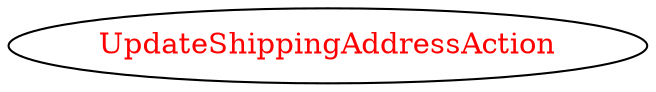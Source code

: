 digraph dependencyGraph {
 concentrate=true;
 ranksep="2.0";
 rankdir="LR"; 
 splines="ortho";
"UpdateShippingAddressAction" [fontcolor="red"];
}